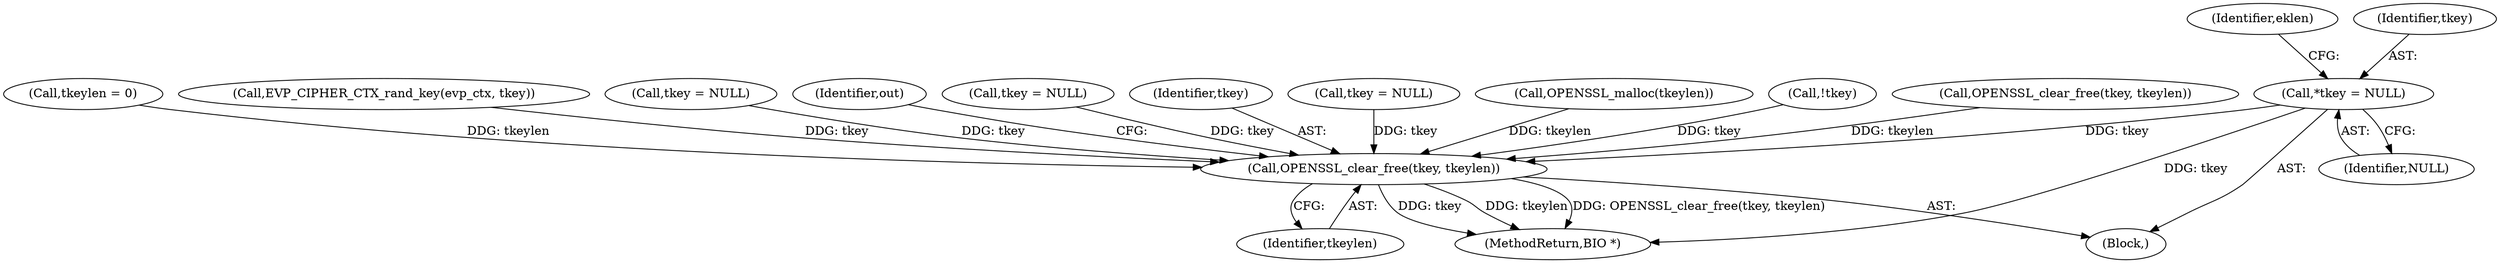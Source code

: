 digraph "0_openssl_59302b600e8d5b77ef144e447bb046fd7ab72686@pointer" {
"1000173" [label="(Call,*tkey = NULL)"];
"1000712" [label="(Call,OPENSSL_clear_free(tkey, tkeylen))"];
"1000572" [label="(Call,!tkey)"];
"1000115" [label="(Block,)"];
"1000178" [label="(Identifier,eklen)"];
"1000714" [label="(Identifier,tkeylen)"];
"1000175" [label="(Identifier,NULL)"];
"1000174" [label="(Identifier,tkey)"];
"1000638" [label="(Call,OPENSSL_clear_free(tkey, tkeylen))"];
"1000173" [label="(Call,*tkey = NULL)"];
"1000181" [label="(Call,tkeylen = 0)"];
"1000577" [label="(Call,EVP_CIPHER_CTX_rand_key(evp_ctx, tkey))"];
"1000712" [label="(Call,OPENSSL_clear_free(tkey, tkeylen))"];
"1000617" [label="(Call,tkey = NULL)"];
"1000725" [label="(MethodReturn,BIO *)"];
"1000716" [label="(Identifier,out)"];
"1000593" [label="(Call,tkey = NULL)"];
"1000713" [label="(Identifier,tkey)"];
"1000641" [label="(Call,tkey = NULL)"];
"1000569" [label="(Call,OPENSSL_malloc(tkeylen))"];
"1000173" -> "1000115"  [label="AST: "];
"1000173" -> "1000175"  [label="CFG: "];
"1000174" -> "1000173"  [label="AST: "];
"1000175" -> "1000173"  [label="AST: "];
"1000178" -> "1000173"  [label="CFG: "];
"1000173" -> "1000725"  [label="DDG: tkey"];
"1000173" -> "1000712"  [label="DDG: tkey"];
"1000712" -> "1000115"  [label="AST: "];
"1000712" -> "1000714"  [label="CFG: "];
"1000713" -> "1000712"  [label="AST: "];
"1000714" -> "1000712"  [label="AST: "];
"1000716" -> "1000712"  [label="CFG: "];
"1000712" -> "1000725"  [label="DDG: tkeylen"];
"1000712" -> "1000725"  [label="DDG: OPENSSL_clear_free(tkey, tkeylen)"];
"1000712" -> "1000725"  [label="DDG: tkey"];
"1000577" -> "1000712"  [label="DDG: tkey"];
"1000617" -> "1000712"  [label="DDG: tkey"];
"1000593" -> "1000712"  [label="DDG: tkey"];
"1000572" -> "1000712"  [label="DDG: tkey"];
"1000641" -> "1000712"  [label="DDG: tkey"];
"1000181" -> "1000712"  [label="DDG: tkeylen"];
"1000638" -> "1000712"  [label="DDG: tkeylen"];
"1000569" -> "1000712"  [label="DDG: tkeylen"];
}
